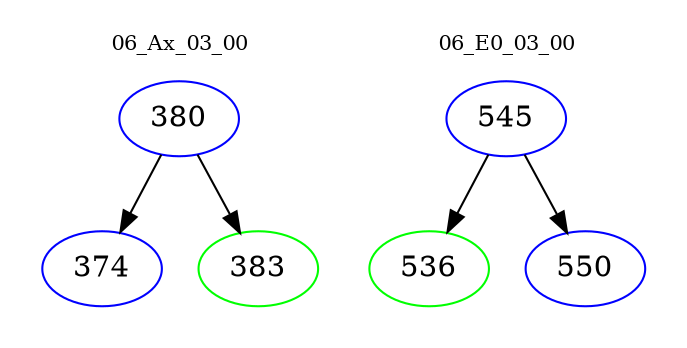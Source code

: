 digraph{
subgraph cluster_0 {
color = white
label = "06_Ax_03_00";
fontsize=10;
T0_380 [label="380", color="blue"]
T0_380 -> T0_374 [color="black"]
T0_374 [label="374", color="blue"]
T0_380 -> T0_383 [color="black"]
T0_383 [label="383", color="green"]
}
subgraph cluster_1 {
color = white
label = "06_E0_03_00";
fontsize=10;
T1_545 [label="545", color="blue"]
T1_545 -> T1_536 [color="black"]
T1_536 [label="536", color="green"]
T1_545 -> T1_550 [color="black"]
T1_550 [label="550", color="blue"]
}
}
